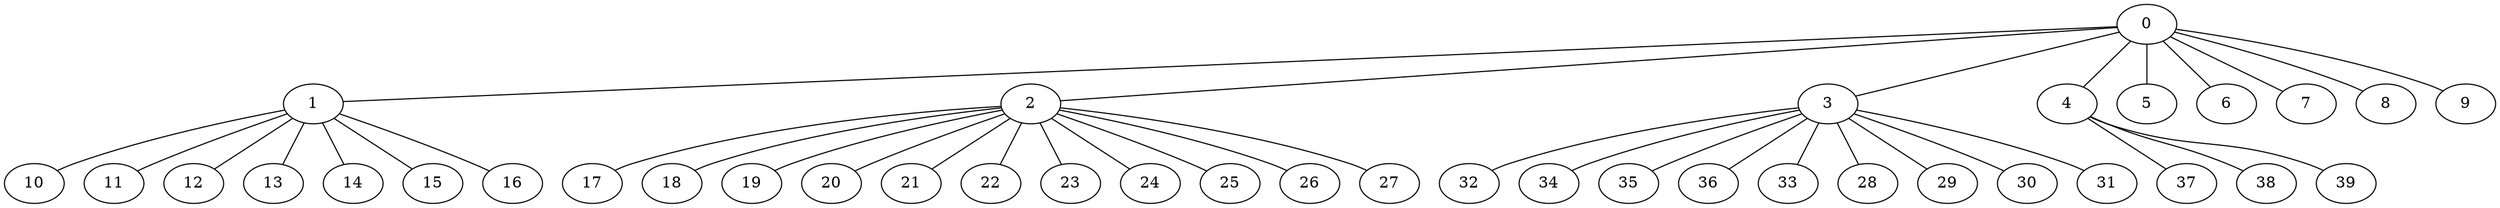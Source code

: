 
graph graphname {
    0 -- 1
0 -- 2
0 -- 3
0 -- 4
0 -- 5
0 -- 6
0 -- 7
0 -- 8
0 -- 9
1 -- 10
1 -- 11
1 -- 12
1 -- 13
1 -- 14
1 -- 15
1 -- 16
2 -- 17
2 -- 18
2 -- 19
2 -- 20
2 -- 21
2 -- 22
2 -- 23
2 -- 24
2 -- 25
2 -- 26
2 -- 27
3 -- 32
3 -- 34
3 -- 35
3 -- 36
3 -- 33
3 -- 28
3 -- 29
3 -- 30
3 -- 31
4 -- 37
4 -- 38
4 -- 39

}
